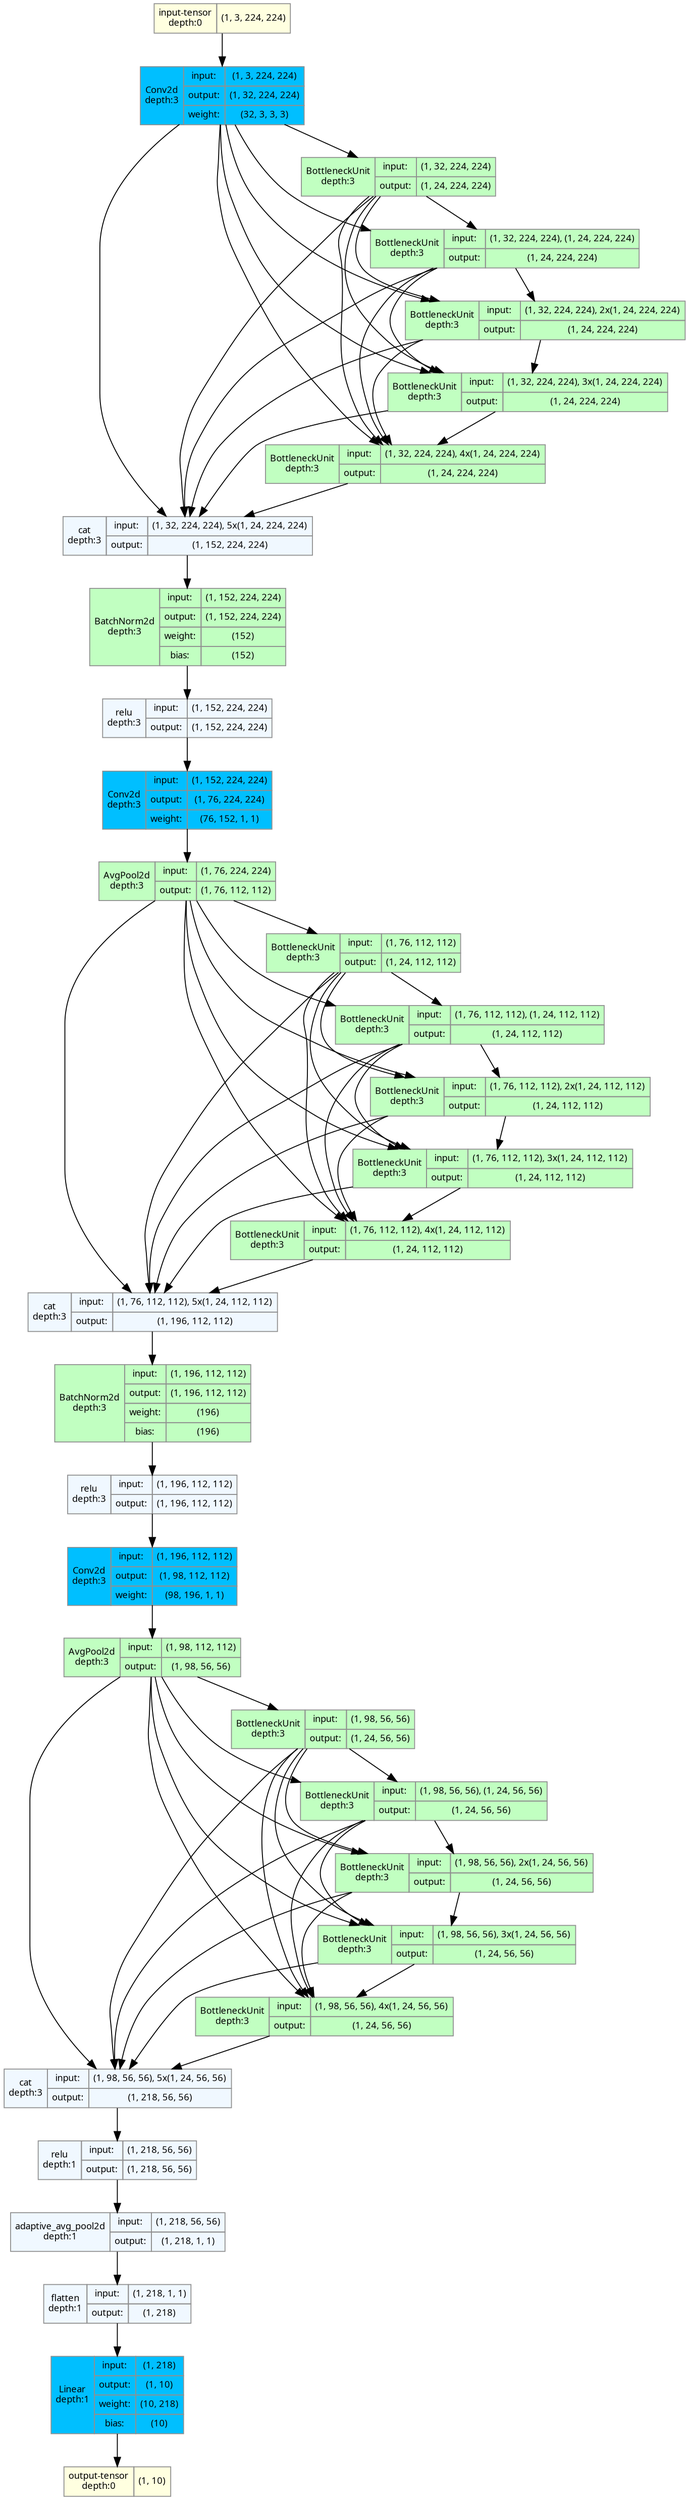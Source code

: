 strict digraph CustomDenseNet {
	graph [ordering=in rankdir=TB size="33.0,33.0"]
	node [align=left color="#909090" fillcolor="#ffffff90" fontname="Linux libertine" fontsize=10 height=0.2 margin=0 ranksep=0.1 shape=plaintext style=filled]
	edge [fontsize=10]
	0 [label=<
                    <TABLE BORDER="0" CELLBORDER="1"
                    CELLSPACING="0" CELLPADDING="4">
                        <TR><TD BGCOLOR="lightyellow">input-tensor<BR/>depth:0</TD><TD>(1, 3, 224, 224)</TD></TR>
                    </TABLE>> fillcolor=lightyellow]
	1 [label=<
                    <TABLE BORDER="0" CELLBORDER="1"
                    CELLSPACING="0" CELLPADDING="4">
                    <TR>
                        <TD ROWSPAN="124"
                        BGCOLOR="deepskyblue1">Conv2d<BR/>depth:3</TD>
                        <TD>input:</TD>
                        <TD>(1, 3, 224, 224)</TD>
                    </TR>
                    <TR>
                        <TD>output:</TD>
                        <TD>(1, 32, 224, 224)</TD>
                    </TR>
                                    <TR>
                    <TD>weight:</TD>
                    <TD>(32, 3, 3, 3)</TD>
                </TR>
                    </TABLE>> fillcolor=deepskyblue1]
	2 [label=<
                    <TABLE BORDER="0" CELLBORDER="1"
                    CELLSPACING="0" CELLPADDING="4">
                    <TR>
                        <TD ROWSPAN="2"
                        BGCOLOR="darkseagreen1">BottleneckUnit<BR/>depth:3</TD>
                        <TD>input:</TD>
                        <TD>(1, 32, 224, 224)</TD>
                    </TR>
                    <TR>
                        <TD>output:</TD>
                        <TD>(1, 24, 224, 224)</TD>
                    </TR>
                    
                    </TABLE>> fillcolor=darkseagreen1]
	3 [label=<
                    <TABLE BORDER="0" CELLBORDER="1"
                    CELLSPACING="0" CELLPADDING="4">
                    <TR>
                        <TD ROWSPAN="2"
                        BGCOLOR="darkseagreen1">BottleneckUnit<BR/>depth:3</TD>
                        <TD>input:</TD>
                        <TD>(1, 32, 224, 224), (1, 24, 224, 224)</TD>
                    </TR>
                    <TR>
                        <TD>output:</TD>
                        <TD>(1, 24, 224, 224)</TD>
                    </TR>
                    
                    </TABLE>> fillcolor=darkseagreen1]
	4 [label=<
                    <TABLE BORDER="0" CELLBORDER="1"
                    CELLSPACING="0" CELLPADDING="4">
                    <TR>
                        <TD ROWSPAN="2"
                        BGCOLOR="darkseagreen1">BottleneckUnit<BR/>depth:3</TD>
                        <TD>input:</TD>
                        <TD>(1, 32, 224, 224), 2x(1, 24, 224, 224)</TD>
                    </TR>
                    <TR>
                        <TD>output:</TD>
                        <TD>(1, 24, 224, 224)</TD>
                    </TR>
                    
                    </TABLE>> fillcolor=darkseagreen1]
	5 [label=<
                    <TABLE BORDER="0" CELLBORDER="1"
                    CELLSPACING="0" CELLPADDING="4">
                    <TR>
                        <TD ROWSPAN="2"
                        BGCOLOR="darkseagreen1">BottleneckUnit<BR/>depth:3</TD>
                        <TD>input:</TD>
                        <TD>(1, 32, 224, 224), 3x(1, 24, 224, 224)</TD>
                    </TR>
                    <TR>
                        <TD>output:</TD>
                        <TD>(1, 24, 224, 224)</TD>
                    </TR>
                    
                    </TABLE>> fillcolor=darkseagreen1]
	6 [label=<
                    <TABLE BORDER="0" CELLBORDER="1"
                    CELLSPACING="0" CELLPADDING="4">
                    <TR>
                        <TD ROWSPAN="2"
                        BGCOLOR="darkseagreen1">BottleneckUnit<BR/>depth:3</TD>
                        <TD>input:</TD>
                        <TD>(1, 32, 224, 224), 4x(1, 24, 224, 224)</TD>
                    </TR>
                    <TR>
                        <TD>output:</TD>
                        <TD>(1, 24, 224, 224)</TD>
                    </TR>
                    
                    </TABLE>> fillcolor=darkseagreen1]
	7 [label=<
                    <TABLE BORDER="0" CELLBORDER="1"
                    CELLSPACING="0" CELLPADDING="4">
                    <TR>
                        <TD ROWSPAN="2"
                        BGCOLOR="aliceblue">cat<BR/>depth:3</TD>
                        <TD>input:</TD>
                        <TD>(1, 32, 224, 224), 5x(1, 24, 224, 224)</TD>
                    </TR>
                    <TR>
                        <TD>output:</TD>
                        <TD>(1, 152, 224, 224)</TD>
                    </TR>
                    
                    </TABLE>> fillcolor=aliceblue]
	8 [label=<
                    <TABLE BORDER="0" CELLBORDER="1"
                    CELLSPACING="0" CELLPADDING="4">
                    <TR>
                        <TD ROWSPAN="229"
                        BGCOLOR="darkseagreen1">BatchNorm2d<BR/>depth:3</TD>
                        <TD>input:</TD>
                        <TD>(1, 152, 224, 224)</TD>
                    </TR>
                    <TR>
                        <TD>output:</TD>
                        <TD>(1, 152, 224, 224)</TD>
                    </TR>
                                    <TR>
                    <TD>weight:</TD>
                    <TD>(152)</TD>
                </TR>
                <TR>
                    <TD>bias:</TD>
                    <TD>(152)</TD>
                </TR>
                    </TABLE>> fillcolor=darkseagreen1]
	9 [label=<
                    <TABLE BORDER="0" CELLBORDER="1"
                    CELLSPACING="0" CELLPADDING="4">
                    <TR>
                        <TD ROWSPAN="2"
                        BGCOLOR="aliceblue">relu<BR/>depth:3</TD>
                        <TD>input:</TD>
                        <TD>(1, 152, 224, 224)</TD>
                    </TR>
                    <TR>
                        <TD>output:</TD>
                        <TD>(1, 152, 224, 224)</TD>
                    </TR>
                    
                    </TABLE>> fillcolor=aliceblue]
	10 [label=<
                    <TABLE BORDER="0" CELLBORDER="1"
                    CELLSPACING="0" CELLPADDING="4">
                    <TR>
                        <TD ROWSPAN="126"
                        BGCOLOR="deepskyblue1">Conv2d<BR/>depth:3</TD>
                        <TD>input:</TD>
                        <TD>(1, 152, 224, 224)</TD>
                    </TR>
                    <TR>
                        <TD>output:</TD>
                        <TD>(1, 76, 224, 224)</TD>
                    </TR>
                                    <TR>
                    <TD>weight:</TD>
                    <TD>(76, 152, 1, 1)</TD>
                </TR>
                    </TABLE>> fillcolor=deepskyblue1]
	11 [label=<
                    <TABLE BORDER="0" CELLBORDER="1"
                    CELLSPACING="0" CELLPADDING="4">
                    <TR>
                        <TD ROWSPAN="2"
                        BGCOLOR="darkseagreen1">AvgPool2d<BR/>depth:3</TD>
                        <TD>input:</TD>
                        <TD>(1, 76, 224, 224)</TD>
                    </TR>
                    <TR>
                        <TD>output:</TD>
                        <TD>(1, 76, 112, 112)</TD>
                    </TR>
                    
                    </TABLE>> fillcolor=darkseagreen1]
	12 [label=<
                    <TABLE BORDER="0" CELLBORDER="1"
                    CELLSPACING="0" CELLPADDING="4">
                    <TR>
                        <TD ROWSPAN="2"
                        BGCOLOR="darkseagreen1">BottleneckUnit<BR/>depth:3</TD>
                        <TD>input:</TD>
                        <TD>(1, 76, 112, 112)</TD>
                    </TR>
                    <TR>
                        <TD>output:</TD>
                        <TD>(1, 24, 112, 112)</TD>
                    </TR>
                    
                    </TABLE>> fillcolor=darkseagreen1]
	13 [label=<
                    <TABLE BORDER="0" CELLBORDER="1"
                    CELLSPACING="0" CELLPADDING="4">
                    <TR>
                        <TD ROWSPAN="2"
                        BGCOLOR="darkseagreen1">BottleneckUnit<BR/>depth:3</TD>
                        <TD>input:</TD>
                        <TD>(1, 76, 112, 112), (1, 24, 112, 112)</TD>
                    </TR>
                    <TR>
                        <TD>output:</TD>
                        <TD>(1, 24, 112, 112)</TD>
                    </TR>
                    
                    </TABLE>> fillcolor=darkseagreen1]
	14 [label=<
                    <TABLE BORDER="0" CELLBORDER="1"
                    CELLSPACING="0" CELLPADDING="4">
                    <TR>
                        <TD ROWSPAN="2"
                        BGCOLOR="darkseagreen1">BottleneckUnit<BR/>depth:3</TD>
                        <TD>input:</TD>
                        <TD>(1, 76, 112, 112), 2x(1, 24, 112, 112)</TD>
                    </TR>
                    <TR>
                        <TD>output:</TD>
                        <TD>(1, 24, 112, 112)</TD>
                    </TR>
                    
                    </TABLE>> fillcolor=darkseagreen1]
	15 [label=<
                    <TABLE BORDER="0" CELLBORDER="1"
                    CELLSPACING="0" CELLPADDING="4">
                    <TR>
                        <TD ROWSPAN="2"
                        BGCOLOR="darkseagreen1">BottleneckUnit<BR/>depth:3</TD>
                        <TD>input:</TD>
                        <TD>(1, 76, 112, 112), 3x(1, 24, 112, 112)</TD>
                    </TR>
                    <TR>
                        <TD>output:</TD>
                        <TD>(1, 24, 112, 112)</TD>
                    </TR>
                    
                    </TABLE>> fillcolor=darkseagreen1]
	16 [label=<
                    <TABLE BORDER="0" CELLBORDER="1"
                    CELLSPACING="0" CELLPADDING="4">
                    <TR>
                        <TD ROWSPAN="2"
                        BGCOLOR="darkseagreen1">BottleneckUnit<BR/>depth:3</TD>
                        <TD>input:</TD>
                        <TD>(1, 76, 112, 112), 4x(1, 24, 112, 112)</TD>
                    </TR>
                    <TR>
                        <TD>output:</TD>
                        <TD>(1, 24, 112, 112)</TD>
                    </TR>
                    
                    </TABLE>> fillcolor=darkseagreen1]
	17 [label=<
                    <TABLE BORDER="0" CELLBORDER="1"
                    CELLSPACING="0" CELLPADDING="4">
                    <TR>
                        <TD ROWSPAN="2"
                        BGCOLOR="aliceblue">cat<BR/>depth:3</TD>
                        <TD>input:</TD>
                        <TD>(1, 76, 112, 112), 5x(1, 24, 112, 112)</TD>
                    </TR>
                    <TR>
                        <TD>output:</TD>
                        <TD>(1, 196, 112, 112)</TD>
                    </TR>
                    
                    </TABLE>> fillcolor=aliceblue]
	18 [label=<
                    <TABLE BORDER="0" CELLBORDER="1"
                    CELLSPACING="0" CELLPADDING="4">
                    <TR>
                        <TD ROWSPAN="229"
                        BGCOLOR="darkseagreen1">BatchNorm2d<BR/>depth:3</TD>
                        <TD>input:</TD>
                        <TD>(1, 196, 112, 112)</TD>
                    </TR>
                    <TR>
                        <TD>output:</TD>
                        <TD>(1, 196, 112, 112)</TD>
                    </TR>
                                    <TR>
                    <TD>weight:</TD>
                    <TD>(196)</TD>
                </TR>
                <TR>
                    <TD>bias:</TD>
                    <TD>(196)</TD>
                </TR>
                    </TABLE>> fillcolor=darkseagreen1]
	19 [label=<
                    <TABLE BORDER="0" CELLBORDER="1"
                    CELLSPACING="0" CELLPADDING="4">
                    <TR>
                        <TD ROWSPAN="2"
                        BGCOLOR="aliceblue">relu<BR/>depth:3</TD>
                        <TD>input:</TD>
                        <TD>(1, 196, 112, 112)</TD>
                    </TR>
                    <TR>
                        <TD>output:</TD>
                        <TD>(1, 196, 112, 112)</TD>
                    </TR>
                    
                    </TABLE>> fillcolor=aliceblue]
	20 [label=<
                    <TABLE BORDER="0" CELLBORDER="1"
                    CELLSPACING="0" CELLPADDING="4">
                    <TR>
                        <TD ROWSPAN="126"
                        BGCOLOR="deepskyblue1">Conv2d<BR/>depth:3</TD>
                        <TD>input:</TD>
                        <TD>(1, 196, 112, 112)</TD>
                    </TR>
                    <TR>
                        <TD>output:</TD>
                        <TD>(1, 98, 112, 112)</TD>
                    </TR>
                                    <TR>
                    <TD>weight:</TD>
                    <TD>(98, 196, 1, 1)</TD>
                </TR>
                    </TABLE>> fillcolor=deepskyblue1]
	21 [label=<
                    <TABLE BORDER="0" CELLBORDER="1"
                    CELLSPACING="0" CELLPADDING="4">
                    <TR>
                        <TD ROWSPAN="2"
                        BGCOLOR="darkseagreen1">AvgPool2d<BR/>depth:3</TD>
                        <TD>input:</TD>
                        <TD>(1, 98, 112, 112)</TD>
                    </TR>
                    <TR>
                        <TD>output:</TD>
                        <TD>(1, 98, 56, 56)</TD>
                    </TR>
                    
                    </TABLE>> fillcolor=darkseagreen1]
	22 [label=<
                    <TABLE BORDER="0" CELLBORDER="1"
                    CELLSPACING="0" CELLPADDING="4">
                    <TR>
                        <TD ROWSPAN="2"
                        BGCOLOR="darkseagreen1">BottleneckUnit<BR/>depth:3</TD>
                        <TD>input:</TD>
                        <TD>(1, 98, 56, 56)</TD>
                    </TR>
                    <TR>
                        <TD>output:</TD>
                        <TD>(1, 24, 56, 56)</TD>
                    </TR>
                    
                    </TABLE>> fillcolor=darkseagreen1]
	23 [label=<
                    <TABLE BORDER="0" CELLBORDER="1"
                    CELLSPACING="0" CELLPADDING="4">
                    <TR>
                        <TD ROWSPAN="2"
                        BGCOLOR="darkseagreen1">BottleneckUnit<BR/>depth:3</TD>
                        <TD>input:</TD>
                        <TD>(1, 98, 56, 56), (1, 24, 56, 56)</TD>
                    </TR>
                    <TR>
                        <TD>output:</TD>
                        <TD>(1, 24, 56, 56)</TD>
                    </TR>
                    
                    </TABLE>> fillcolor=darkseagreen1]
	24 [label=<
                    <TABLE BORDER="0" CELLBORDER="1"
                    CELLSPACING="0" CELLPADDING="4">
                    <TR>
                        <TD ROWSPAN="2"
                        BGCOLOR="darkseagreen1">BottleneckUnit<BR/>depth:3</TD>
                        <TD>input:</TD>
                        <TD>(1, 98, 56, 56), 2x(1, 24, 56, 56)</TD>
                    </TR>
                    <TR>
                        <TD>output:</TD>
                        <TD>(1, 24, 56, 56)</TD>
                    </TR>
                    
                    </TABLE>> fillcolor=darkseagreen1]
	25 [label=<
                    <TABLE BORDER="0" CELLBORDER="1"
                    CELLSPACING="0" CELLPADDING="4">
                    <TR>
                        <TD ROWSPAN="2"
                        BGCOLOR="darkseagreen1">BottleneckUnit<BR/>depth:3</TD>
                        <TD>input:</TD>
                        <TD>(1, 98, 56, 56), 3x(1, 24, 56, 56)</TD>
                    </TR>
                    <TR>
                        <TD>output:</TD>
                        <TD>(1, 24, 56, 56)</TD>
                    </TR>
                    
                    </TABLE>> fillcolor=darkseagreen1]
	26 [label=<
                    <TABLE BORDER="0" CELLBORDER="1"
                    CELLSPACING="0" CELLPADDING="4">
                    <TR>
                        <TD ROWSPAN="2"
                        BGCOLOR="darkseagreen1">BottleneckUnit<BR/>depth:3</TD>
                        <TD>input:</TD>
                        <TD>(1, 98, 56, 56), 4x(1, 24, 56, 56)</TD>
                    </TR>
                    <TR>
                        <TD>output:</TD>
                        <TD>(1, 24, 56, 56)</TD>
                    </TR>
                    
                    </TABLE>> fillcolor=darkseagreen1]
	27 [label=<
                    <TABLE BORDER="0" CELLBORDER="1"
                    CELLSPACING="0" CELLPADDING="4">
                    <TR>
                        <TD ROWSPAN="2"
                        BGCOLOR="aliceblue">cat<BR/>depth:3</TD>
                        <TD>input:</TD>
                        <TD>(1, 98, 56, 56), 5x(1, 24, 56, 56)</TD>
                    </TR>
                    <TR>
                        <TD>output:</TD>
                        <TD>(1, 218, 56, 56)</TD>
                    </TR>
                    
                    </TABLE>> fillcolor=aliceblue]
	28 [label=<
                    <TABLE BORDER="0" CELLBORDER="1"
                    CELLSPACING="0" CELLPADDING="4">
                    <TR>
                        <TD ROWSPAN="2"
                        BGCOLOR="aliceblue">relu<BR/>depth:1</TD>
                        <TD>input:</TD>
                        <TD>(1, 218, 56, 56)</TD>
                    </TR>
                    <TR>
                        <TD>output:</TD>
                        <TD>(1, 218, 56, 56)</TD>
                    </TR>
                    
                    </TABLE>> fillcolor=aliceblue]
	29 [label=<
                    <TABLE BORDER="0" CELLBORDER="1"
                    CELLSPACING="0" CELLPADDING="4">
                    <TR>
                        <TD ROWSPAN="2"
                        BGCOLOR="aliceblue">adaptive_avg_pool2d<BR/>depth:1</TD>
                        <TD>input:</TD>
                        <TD>(1, 218, 56, 56)</TD>
                    </TR>
                    <TR>
                        <TD>output:</TD>
                        <TD>(1, 218, 1, 1)</TD>
                    </TR>
                    
                    </TABLE>> fillcolor=aliceblue]
	30 [label=<
                    <TABLE BORDER="0" CELLBORDER="1"
                    CELLSPACING="0" CELLPADDING="4">
                    <TR>
                        <TD ROWSPAN="2"
                        BGCOLOR="aliceblue">flatten<BR/>depth:1</TD>
                        <TD>input:</TD>
                        <TD>(1, 218, 1, 1)</TD>
                    </TR>
                    <TR>
                        <TD>output:</TD>
                        <TD>(1, 218)</TD>
                    </TR>
                    
                    </TABLE>> fillcolor=aliceblue]
	31 [label=<
                    <TABLE BORDER="0" CELLBORDER="1"
                    CELLSPACING="0" CELLPADDING="4">
                    <TR>
                        <TD ROWSPAN="232"
                        BGCOLOR="deepskyblue1">Linear<BR/>depth:1</TD>
                        <TD>input:</TD>
                        <TD>(1, 218)</TD>
                    </TR>
                    <TR>
                        <TD>output:</TD>
                        <TD>(1, 10)</TD>
                    </TR>
                                    <TR>
                    <TD>weight:</TD>
                    <TD>(10, 218)</TD>
                </TR>
                <TR>
                    <TD>bias:</TD>
                    <TD>(10)</TD>
                </TR>
                    </TABLE>> fillcolor=deepskyblue1]
	32 [label=<
                    <TABLE BORDER="0" CELLBORDER="1"
                    CELLSPACING="0" CELLPADDING="4">
                        <TR><TD BGCOLOR="lightyellow">output-tensor<BR/>depth:0</TD><TD>(1, 10)</TD></TR>
                    </TABLE>> fillcolor=lightyellow]
	0 -> 1
	1 -> 2
	1 -> 3
	1 -> 4
	1 -> 5
	1 -> 6
	1 -> 7
	2 -> 3
	2 -> 4
	2 -> 5
	2 -> 6
	2 -> 7
	3 -> 4
	3 -> 5
	3 -> 6
	3 -> 7
	4 -> 5
	4 -> 6
	4 -> 7
	5 -> 6
	5 -> 7
	6 -> 7
	7 -> 8
	8 -> 9
	9 -> 10
	10 -> 11
	11 -> 12
	11 -> 13
	11 -> 14
	11 -> 15
	11 -> 16
	11 -> 17
	12 -> 13
	12 -> 14
	12 -> 15
	12 -> 16
	12 -> 17
	13 -> 14
	13 -> 15
	13 -> 16
	13 -> 17
	14 -> 15
	14 -> 16
	14 -> 17
	15 -> 16
	15 -> 17
	16 -> 17
	17 -> 18
	18 -> 19
	19 -> 20
	20 -> 21
	21 -> 22
	21 -> 23
	21 -> 24
	21 -> 25
	21 -> 26
	21 -> 27
	22 -> 23
	22 -> 24
	22 -> 25
	22 -> 26
	22 -> 27
	23 -> 24
	23 -> 25
	23 -> 26
	23 -> 27
	24 -> 25
	24 -> 26
	24 -> 27
	25 -> 26
	25 -> 27
	26 -> 27
	27 -> 28
	28 -> 29
	29 -> 30
	30 -> 31
	31 -> 32
}
strict digraph CustomDenseNet {
	graph [ordering=in rankdir=TB size="33.0,33.0"]
	node [align=left color="#909090" fillcolor="#ffffff90" fontname="Linux libertine" fontsize=10 height=0.2 margin=0 ranksep=0.1 shape=plaintext style=filled]
	edge [fontsize=10]
	0 [label=<
                    <TABLE BORDER="0" CELLBORDER="1"
                    CELLSPACING="0" CELLPADDING="4">
                        <TR><TD BGCOLOR="lightyellow">input-tensor<BR/>depth:0</TD><TD>(1, 3, 224, 224)</TD></TR>
                    </TABLE>> fillcolor=lightyellow]
	1 [label=<
                    <TABLE BORDER="0" CELLBORDER="1"
                    CELLSPACING="0" CELLPADDING="4">
                    <TR>
                        <TD ROWSPAN="124"
                        BGCOLOR="deepskyblue1">Conv2d<BR/>depth:3</TD>
                        <TD>input:</TD>
                        <TD>(1, 3, 224, 224)</TD>
                    </TR>
                    <TR>
                        <TD>output:</TD>
                        <TD>(1, 32, 224, 224)</TD>
                    </TR>
                                    <TR>
                    <TD>weight:</TD>
                    <TD>(32, 3, 3, 3)</TD>
                </TR>
                    </TABLE>> fillcolor=deepskyblue1]
	2 [label=<
                    <TABLE BORDER="0" CELLBORDER="1"
                    CELLSPACING="0" CELLPADDING="4">
                    <TR>
                        <TD ROWSPAN="2"
                        BGCOLOR="darkseagreen1">BottleneckUnit<BR/>depth:3</TD>
                        <TD>input:</TD>
                        <TD>(1, 32, 224, 224)</TD>
                    </TR>
                    <TR>
                        <TD>output:</TD>
                        <TD>(1, 24, 224, 224)</TD>
                    </TR>
                    
                    </TABLE>> fillcolor=darkseagreen1]
	3 [label=<
                    <TABLE BORDER="0" CELLBORDER="1"
                    CELLSPACING="0" CELLPADDING="4">
                    <TR>
                        <TD ROWSPAN="2"
                        BGCOLOR="darkseagreen1">BottleneckUnit<BR/>depth:3</TD>
                        <TD>input:</TD>
                        <TD>(1, 32, 224, 224), (1, 24, 224, 224)</TD>
                    </TR>
                    <TR>
                        <TD>output:</TD>
                        <TD>(1, 24, 224, 224)</TD>
                    </TR>
                    
                    </TABLE>> fillcolor=darkseagreen1]
	4 [label=<
                    <TABLE BORDER="0" CELLBORDER="1"
                    CELLSPACING="0" CELLPADDING="4">
                    <TR>
                        <TD ROWSPAN="2"
                        BGCOLOR="darkseagreen1">BottleneckUnit<BR/>depth:3</TD>
                        <TD>input:</TD>
                        <TD>(1, 32, 224, 224), 2x(1, 24, 224, 224)</TD>
                    </TR>
                    <TR>
                        <TD>output:</TD>
                        <TD>(1, 24, 224, 224)</TD>
                    </TR>
                    
                    </TABLE>> fillcolor=darkseagreen1]
	5 [label=<
                    <TABLE BORDER="0" CELLBORDER="1"
                    CELLSPACING="0" CELLPADDING="4">
                    <TR>
                        <TD ROWSPAN="2"
                        BGCOLOR="darkseagreen1">BottleneckUnit<BR/>depth:3</TD>
                        <TD>input:</TD>
                        <TD>(1, 32, 224, 224), 3x(1, 24, 224, 224)</TD>
                    </TR>
                    <TR>
                        <TD>output:</TD>
                        <TD>(1, 24, 224, 224)</TD>
                    </TR>
                    
                    </TABLE>> fillcolor=darkseagreen1]
	6 [label=<
                    <TABLE BORDER="0" CELLBORDER="1"
                    CELLSPACING="0" CELLPADDING="4">
                    <TR>
                        <TD ROWSPAN="2"
                        BGCOLOR="darkseagreen1">BottleneckUnit<BR/>depth:3</TD>
                        <TD>input:</TD>
                        <TD>(1, 32, 224, 224), 4x(1, 24, 224, 224)</TD>
                    </TR>
                    <TR>
                        <TD>output:</TD>
                        <TD>(1, 24, 224, 224)</TD>
                    </TR>
                    
                    </TABLE>> fillcolor=darkseagreen1]
	7 [label=<
                    <TABLE BORDER="0" CELLBORDER="1"
                    CELLSPACING="0" CELLPADDING="4">
                    <TR>
                        <TD ROWSPAN="2"
                        BGCOLOR="aliceblue">cat<BR/>depth:3</TD>
                        <TD>input:</TD>
                        <TD>(1, 32, 224, 224), 5x(1, 24, 224, 224)</TD>
                    </TR>
                    <TR>
                        <TD>output:</TD>
                        <TD>(1, 152, 224, 224)</TD>
                    </TR>
                    
                    </TABLE>> fillcolor=aliceblue]
	8 [label=<
                    <TABLE BORDER="0" CELLBORDER="1"
                    CELLSPACING="0" CELLPADDING="4">
                    <TR>
                        <TD ROWSPAN="229"
                        BGCOLOR="darkseagreen1">BatchNorm2d<BR/>depth:3</TD>
                        <TD>input:</TD>
                        <TD>(1, 152, 224, 224)</TD>
                    </TR>
                    <TR>
                        <TD>output:</TD>
                        <TD>(1, 152, 224, 224)</TD>
                    </TR>
                                    <TR>
                    <TD>weight:</TD>
                    <TD>(152)</TD>
                </TR>
                <TR>
                    <TD>bias:</TD>
                    <TD>(152)</TD>
                </TR>
                    </TABLE>> fillcolor=darkseagreen1]
	9 [label=<
                    <TABLE BORDER="0" CELLBORDER="1"
                    CELLSPACING="0" CELLPADDING="4">
                    <TR>
                        <TD ROWSPAN="2"
                        BGCOLOR="aliceblue">relu<BR/>depth:3</TD>
                        <TD>input:</TD>
                        <TD>(1, 152, 224, 224)</TD>
                    </TR>
                    <TR>
                        <TD>output:</TD>
                        <TD>(1, 152, 224, 224)</TD>
                    </TR>
                    
                    </TABLE>> fillcolor=aliceblue]
	10 [label=<
                    <TABLE BORDER="0" CELLBORDER="1"
                    CELLSPACING="0" CELLPADDING="4">
                    <TR>
                        <TD ROWSPAN="126"
                        BGCOLOR="deepskyblue1">Conv2d<BR/>depth:3</TD>
                        <TD>input:</TD>
                        <TD>(1, 152, 224, 224)</TD>
                    </TR>
                    <TR>
                        <TD>output:</TD>
                        <TD>(1, 76, 224, 224)</TD>
                    </TR>
                                    <TR>
                    <TD>weight:</TD>
                    <TD>(76, 152, 1, 1)</TD>
                </TR>
                    </TABLE>> fillcolor=deepskyblue1]
	11 [label=<
                    <TABLE BORDER="0" CELLBORDER="1"
                    CELLSPACING="0" CELLPADDING="4">
                    <TR>
                        <TD ROWSPAN="2"
                        BGCOLOR="darkseagreen1">AvgPool2d<BR/>depth:3</TD>
                        <TD>input:</TD>
                        <TD>(1, 76, 224, 224)</TD>
                    </TR>
                    <TR>
                        <TD>output:</TD>
                        <TD>(1, 76, 112, 112)</TD>
                    </TR>
                    
                    </TABLE>> fillcolor=darkseagreen1]
	12 [label=<
                    <TABLE BORDER="0" CELLBORDER="1"
                    CELLSPACING="0" CELLPADDING="4">
                    <TR>
                        <TD ROWSPAN="2"
                        BGCOLOR="darkseagreen1">BottleneckUnit<BR/>depth:3</TD>
                        <TD>input:</TD>
                        <TD>(1, 76, 112, 112)</TD>
                    </TR>
                    <TR>
                        <TD>output:</TD>
                        <TD>(1, 24, 112, 112)</TD>
                    </TR>
                    
                    </TABLE>> fillcolor=darkseagreen1]
	13 [label=<
                    <TABLE BORDER="0" CELLBORDER="1"
                    CELLSPACING="0" CELLPADDING="4">
                    <TR>
                        <TD ROWSPAN="2"
                        BGCOLOR="darkseagreen1">BottleneckUnit<BR/>depth:3</TD>
                        <TD>input:</TD>
                        <TD>(1, 76, 112, 112), (1, 24, 112, 112)</TD>
                    </TR>
                    <TR>
                        <TD>output:</TD>
                        <TD>(1, 24, 112, 112)</TD>
                    </TR>
                    
                    </TABLE>> fillcolor=darkseagreen1]
	14 [label=<
                    <TABLE BORDER="0" CELLBORDER="1"
                    CELLSPACING="0" CELLPADDING="4">
                    <TR>
                        <TD ROWSPAN="2"
                        BGCOLOR="darkseagreen1">BottleneckUnit<BR/>depth:3</TD>
                        <TD>input:</TD>
                        <TD>(1, 76, 112, 112), 2x(1, 24, 112, 112)</TD>
                    </TR>
                    <TR>
                        <TD>output:</TD>
                        <TD>(1, 24, 112, 112)</TD>
                    </TR>
                    
                    </TABLE>> fillcolor=darkseagreen1]
	15 [label=<
                    <TABLE BORDER="0" CELLBORDER="1"
                    CELLSPACING="0" CELLPADDING="4">
                    <TR>
                        <TD ROWSPAN="2"
                        BGCOLOR="darkseagreen1">BottleneckUnit<BR/>depth:3</TD>
                        <TD>input:</TD>
                        <TD>(1, 76, 112, 112), 3x(1, 24, 112, 112)</TD>
                    </TR>
                    <TR>
                        <TD>output:</TD>
                        <TD>(1, 24, 112, 112)</TD>
                    </TR>
                    
                    </TABLE>> fillcolor=darkseagreen1]
	16 [label=<
                    <TABLE BORDER="0" CELLBORDER="1"
                    CELLSPACING="0" CELLPADDING="4">
                    <TR>
                        <TD ROWSPAN="2"
                        BGCOLOR="darkseagreen1">BottleneckUnit<BR/>depth:3</TD>
                        <TD>input:</TD>
                        <TD>(1, 76, 112, 112), 4x(1, 24, 112, 112)</TD>
                    </TR>
                    <TR>
                        <TD>output:</TD>
                        <TD>(1, 24, 112, 112)</TD>
                    </TR>
                    
                    </TABLE>> fillcolor=darkseagreen1]
	17 [label=<
                    <TABLE BORDER="0" CELLBORDER="1"
                    CELLSPACING="0" CELLPADDING="4">
                    <TR>
                        <TD ROWSPAN="2"
                        BGCOLOR="aliceblue">cat<BR/>depth:3</TD>
                        <TD>input:</TD>
                        <TD>(1, 76, 112, 112), 5x(1, 24, 112, 112)</TD>
                    </TR>
                    <TR>
                        <TD>output:</TD>
                        <TD>(1, 196, 112, 112)</TD>
                    </TR>
                    
                    </TABLE>> fillcolor=aliceblue]
	18 [label=<
                    <TABLE BORDER="0" CELLBORDER="1"
                    CELLSPACING="0" CELLPADDING="4">
                    <TR>
                        <TD ROWSPAN="229"
                        BGCOLOR="darkseagreen1">BatchNorm2d<BR/>depth:3</TD>
                        <TD>input:</TD>
                        <TD>(1, 196, 112, 112)</TD>
                    </TR>
                    <TR>
                        <TD>output:</TD>
                        <TD>(1, 196, 112, 112)</TD>
                    </TR>
                                    <TR>
                    <TD>weight:</TD>
                    <TD>(196)</TD>
                </TR>
                <TR>
                    <TD>bias:</TD>
                    <TD>(196)</TD>
                </TR>
                    </TABLE>> fillcolor=darkseagreen1]
	19 [label=<
                    <TABLE BORDER="0" CELLBORDER="1"
                    CELLSPACING="0" CELLPADDING="4">
                    <TR>
                        <TD ROWSPAN="2"
                        BGCOLOR="aliceblue">relu<BR/>depth:3</TD>
                        <TD>input:</TD>
                        <TD>(1, 196, 112, 112)</TD>
                    </TR>
                    <TR>
                        <TD>output:</TD>
                        <TD>(1, 196, 112, 112)</TD>
                    </TR>
                    
                    </TABLE>> fillcolor=aliceblue]
	20 [label=<
                    <TABLE BORDER="0" CELLBORDER="1"
                    CELLSPACING="0" CELLPADDING="4">
                    <TR>
                        <TD ROWSPAN="126"
                        BGCOLOR="deepskyblue1">Conv2d<BR/>depth:3</TD>
                        <TD>input:</TD>
                        <TD>(1, 196, 112, 112)</TD>
                    </TR>
                    <TR>
                        <TD>output:</TD>
                        <TD>(1, 98, 112, 112)</TD>
                    </TR>
                                    <TR>
                    <TD>weight:</TD>
                    <TD>(98, 196, 1, 1)</TD>
                </TR>
                    </TABLE>> fillcolor=deepskyblue1]
	21 [label=<
                    <TABLE BORDER="0" CELLBORDER="1"
                    CELLSPACING="0" CELLPADDING="4">
                    <TR>
                        <TD ROWSPAN="2"
                        BGCOLOR="darkseagreen1">AvgPool2d<BR/>depth:3</TD>
                        <TD>input:</TD>
                        <TD>(1, 98, 112, 112)</TD>
                    </TR>
                    <TR>
                        <TD>output:</TD>
                        <TD>(1, 98, 56, 56)</TD>
                    </TR>
                    
                    </TABLE>> fillcolor=darkseagreen1]
	22 [label=<
                    <TABLE BORDER="0" CELLBORDER="1"
                    CELLSPACING="0" CELLPADDING="4">
                    <TR>
                        <TD ROWSPAN="2"
                        BGCOLOR="darkseagreen1">BottleneckUnit<BR/>depth:3</TD>
                        <TD>input:</TD>
                        <TD>(1, 98, 56, 56)</TD>
                    </TR>
                    <TR>
                        <TD>output:</TD>
                        <TD>(1, 24, 56, 56)</TD>
                    </TR>
                    
                    </TABLE>> fillcolor=darkseagreen1]
	23 [label=<
                    <TABLE BORDER="0" CELLBORDER="1"
                    CELLSPACING="0" CELLPADDING="4">
                    <TR>
                        <TD ROWSPAN="2"
                        BGCOLOR="darkseagreen1">BottleneckUnit<BR/>depth:3</TD>
                        <TD>input:</TD>
                        <TD>(1, 98, 56, 56), (1, 24, 56, 56)</TD>
                    </TR>
                    <TR>
                        <TD>output:</TD>
                        <TD>(1, 24, 56, 56)</TD>
                    </TR>
                    
                    </TABLE>> fillcolor=darkseagreen1]
	24 [label=<
                    <TABLE BORDER="0" CELLBORDER="1"
                    CELLSPACING="0" CELLPADDING="4">
                    <TR>
                        <TD ROWSPAN="2"
                        BGCOLOR="darkseagreen1">BottleneckUnit<BR/>depth:3</TD>
                        <TD>input:</TD>
                        <TD>(1, 98, 56, 56), 2x(1, 24, 56, 56)</TD>
                    </TR>
                    <TR>
                        <TD>output:</TD>
                        <TD>(1, 24, 56, 56)</TD>
                    </TR>
                    
                    </TABLE>> fillcolor=darkseagreen1]
	25 [label=<
                    <TABLE BORDER="0" CELLBORDER="1"
                    CELLSPACING="0" CELLPADDING="4">
                    <TR>
                        <TD ROWSPAN="2"
                        BGCOLOR="darkseagreen1">BottleneckUnit<BR/>depth:3</TD>
                        <TD>input:</TD>
                        <TD>(1, 98, 56, 56), 3x(1, 24, 56, 56)</TD>
                    </TR>
                    <TR>
                        <TD>output:</TD>
                        <TD>(1, 24, 56, 56)</TD>
                    </TR>
                    
                    </TABLE>> fillcolor=darkseagreen1]
	26 [label=<
                    <TABLE BORDER="0" CELLBORDER="1"
                    CELLSPACING="0" CELLPADDING="4">
                    <TR>
                        <TD ROWSPAN="2"
                        BGCOLOR="darkseagreen1">BottleneckUnit<BR/>depth:3</TD>
                        <TD>input:</TD>
                        <TD>(1, 98, 56, 56), 4x(1, 24, 56, 56)</TD>
                    </TR>
                    <TR>
                        <TD>output:</TD>
                        <TD>(1, 24, 56, 56)</TD>
                    </TR>
                    
                    </TABLE>> fillcolor=darkseagreen1]
	27 [label=<
                    <TABLE BORDER="0" CELLBORDER="1"
                    CELLSPACING="0" CELLPADDING="4">
                    <TR>
                        <TD ROWSPAN="2"
                        BGCOLOR="aliceblue">cat<BR/>depth:3</TD>
                        <TD>input:</TD>
                        <TD>(1, 98, 56, 56), 5x(1, 24, 56, 56)</TD>
                    </TR>
                    <TR>
                        <TD>output:</TD>
                        <TD>(1, 218, 56, 56)</TD>
                    </TR>
                    
                    </TABLE>> fillcolor=aliceblue]
	28 [label=<
                    <TABLE BORDER="0" CELLBORDER="1"
                    CELLSPACING="0" CELLPADDING="4">
                    <TR>
                        <TD ROWSPAN="2"
                        BGCOLOR="aliceblue">relu<BR/>depth:1</TD>
                        <TD>input:</TD>
                        <TD>(1, 218, 56, 56)</TD>
                    </TR>
                    <TR>
                        <TD>output:</TD>
                        <TD>(1, 218, 56, 56)</TD>
                    </TR>
                    
                    </TABLE>> fillcolor=aliceblue]
	29 [label=<
                    <TABLE BORDER="0" CELLBORDER="1"
                    CELLSPACING="0" CELLPADDING="4">
                    <TR>
                        <TD ROWSPAN="2"
                        BGCOLOR="aliceblue">adaptive_avg_pool2d<BR/>depth:1</TD>
                        <TD>input:</TD>
                        <TD>(1, 218, 56, 56)</TD>
                    </TR>
                    <TR>
                        <TD>output:</TD>
                        <TD>(1, 218, 1, 1)</TD>
                    </TR>
                    
                    </TABLE>> fillcolor=aliceblue]
	30 [label=<
                    <TABLE BORDER="0" CELLBORDER="1"
                    CELLSPACING="0" CELLPADDING="4">
                    <TR>
                        <TD ROWSPAN="2"
                        BGCOLOR="aliceblue">flatten<BR/>depth:1</TD>
                        <TD>input:</TD>
                        <TD>(1, 218, 1, 1)</TD>
                    </TR>
                    <TR>
                        <TD>output:</TD>
                        <TD>(1, 218)</TD>
                    </TR>
                    
                    </TABLE>> fillcolor=aliceblue]
	31 [label=<
                    <TABLE BORDER="0" CELLBORDER="1"
                    CELLSPACING="0" CELLPADDING="4">
                    <TR>
                        <TD ROWSPAN="232"
                        BGCOLOR="deepskyblue1">Linear<BR/>depth:1</TD>
                        <TD>input:</TD>
                        <TD>(1, 218)</TD>
                    </TR>
                    <TR>
                        <TD>output:</TD>
                        <TD>(1, 10)</TD>
                    </TR>
                                    <TR>
                    <TD>weight:</TD>
                    <TD>(10, 218)</TD>
                </TR>
                <TR>
                    <TD>bias:</TD>
                    <TD>(10)</TD>
                </TR>
                    </TABLE>> fillcolor=deepskyblue1]
	32 [label=<
                    <TABLE BORDER="0" CELLBORDER="1"
                    CELLSPACING="0" CELLPADDING="4">
                        <TR><TD BGCOLOR="lightyellow">output-tensor<BR/>depth:0</TD><TD>(1, 10)</TD></TR>
                    </TABLE>> fillcolor=lightyellow]
	0 -> 1
	1 -> 2
	1 -> 3
	1 -> 4
	1 -> 5
	1 -> 6
	1 -> 7
	2 -> 3
	2 -> 4
	2 -> 5
	2 -> 6
	2 -> 7
	3 -> 4
	3 -> 5
	3 -> 6
	3 -> 7
	4 -> 5
	4 -> 6
	4 -> 7
	5 -> 6
	5 -> 7
	6 -> 7
	7 -> 8
	8 -> 9
	9 -> 10
	10 -> 11
	11 -> 12
	11 -> 13
	11 -> 14
	11 -> 15
	11 -> 16
	11 -> 17
	12 -> 13
	12 -> 14
	12 -> 15
	12 -> 16
	12 -> 17
	13 -> 14
	13 -> 15
	13 -> 16
	13 -> 17
	14 -> 15
	14 -> 16
	14 -> 17
	15 -> 16
	15 -> 17
	16 -> 17
	17 -> 18
	18 -> 19
	19 -> 20
	20 -> 21
	21 -> 22
	21 -> 23
	21 -> 24
	21 -> 25
	21 -> 26
	21 -> 27
	22 -> 23
	22 -> 24
	22 -> 25
	22 -> 26
	22 -> 27
	23 -> 24
	23 -> 25
	23 -> 26
	23 -> 27
	24 -> 25
	24 -> 26
	24 -> 27
	25 -> 26
	25 -> 27
	26 -> 27
	27 -> 28
	28 -> 29
	29 -> 30
	30 -> 31
	31 -> 32
}
